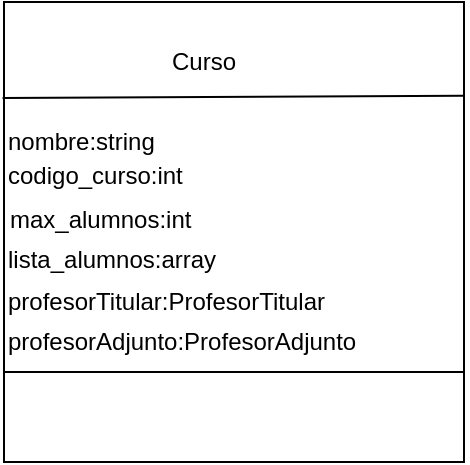 <mxfile version="10.7.3" type="device"><diagram id="ovGYovLspAUGFhLNCmDJ" name="Page-1"><mxGraphModel dx="367" dy="218" grid="1" gridSize="10" guides="1" tooltips="1" connect="1" arrows="1" fold="1" page="1" pageScale="1" pageWidth="827" pageHeight="1169" math="0" shadow="0"><root><mxCell id="0"/><mxCell id="1" parent="0"/><mxCell id="AvHV0zdBAFQ3OWF3Uwgu-1" value="" style="whiteSpace=wrap;html=1;aspect=fixed;" parent="1" vertex="1"><mxGeometry x="250" y="110" width="230" height="230" as="geometry"/></mxCell><mxCell id="AvHV0zdBAFQ3OWF3Uwgu-5" value="Curso" style="text;html=1;strokeColor=none;fillColor=none;align=center;verticalAlign=middle;whiteSpace=wrap;rounded=0;" parent="1" vertex="1"><mxGeometry x="310" y="120" width="80" height="40" as="geometry"/></mxCell><mxCell id="AvHV0zdBAFQ3OWF3Uwgu-8" value="nombre:string" style="text;html=1;strokeColor=none;fillColor=none;align=left;verticalAlign=middle;whiteSpace=wrap;rounded=0;" parent="1" vertex="1"><mxGeometry x="250" y="170" width="130" height="20" as="geometry"/></mxCell><mxCell id="AvHV0zdBAFQ3OWF3Uwgu-10" value="codigo_curso:int" style="text;html=1;strokeColor=none;fillColor=none;align=left;verticalAlign=middle;whiteSpace=wrap;rounded=0;" parent="1" vertex="1"><mxGeometry x="250" y="187" width="130" height="20" as="geometry"/></mxCell><mxCell id="AvHV0zdBAFQ3OWF3Uwgu-11" value="" style="endArrow=none;html=1;exitX=0;exitY=0.75;exitDx=0;exitDy=0;" parent="1" edge="1"><mxGeometry width="50" height="50" relative="1" as="geometry"><mxPoint x="250" y="295" as="sourcePoint"/><mxPoint x="480" y="295" as="targetPoint"/></mxGeometry></mxCell><mxCell id="AvHV0zdBAFQ3OWF3Uwgu-13" value="" style="endArrow=none;html=1;entryX=1;entryY=0.25;entryDx=0;entryDy=0;exitX=-0.008;exitY=-0.05;exitDx=0;exitDy=0;exitPerimeter=0;" parent="1" edge="1"><mxGeometry width="50" height="50" relative="1" as="geometry"><mxPoint x="249.294" y="158.059" as="sourcePoint"/><mxPoint x="479.882" y="156.882" as="targetPoint"/></mxGeometry></mxCell><mxCell id="95BImwU2p3jtkgULP29x-15" value="max_alumnos:int" style="text;html=1;strokeColor=none;fillColor=none;align=left;verticalAlign=middle;whiteSpace=wrap;rounded=0;" vertex="1" parent="1"><mxGeometry x="251" y="209" width="130" height="20" as="geometry"/></mxCell><mxCell id="95BImwU2p3jtkgULP29x-16" value="lista_alumnos:array" style="text;html=1;strokeColor=none;fillColor=none;align=left;verticalAlign=middle;whiteSpace=wrap;rounded=0;" vertex="1" parent="1"><mxGeometry x="250" y="229" width="130" height="20" as="geometry"/></mxCell><mxCell id="95BImwU2p3jtkgULP29x-17" value="profesorTitular:ProfesorTitular" style="text;html=1;strokeColor=none;fillColor=none;align=left;verticalAlign=middle;whiteSpace=wrap;rounded=0;" vertex="1" parent="1"><mxGeometry x="250" y="250" width="200" height="20" as="geometry"/></mxCell><mxCell id="95BImwU2p3jtkgULP29x-18" value="profesorAdjunto:ProfesorAdjunto" style="text;html=1;strokeColor=none;fillColor=none;align=left;verticalAlign=middle;whiteSpace=wrap;rounded=0;" vertex="1" parent="1"><mxGeometry x="250" y="270" width="200" height="20" as="geometry"/></mxCell></root></mxGraphModel></diagram></mxfile>